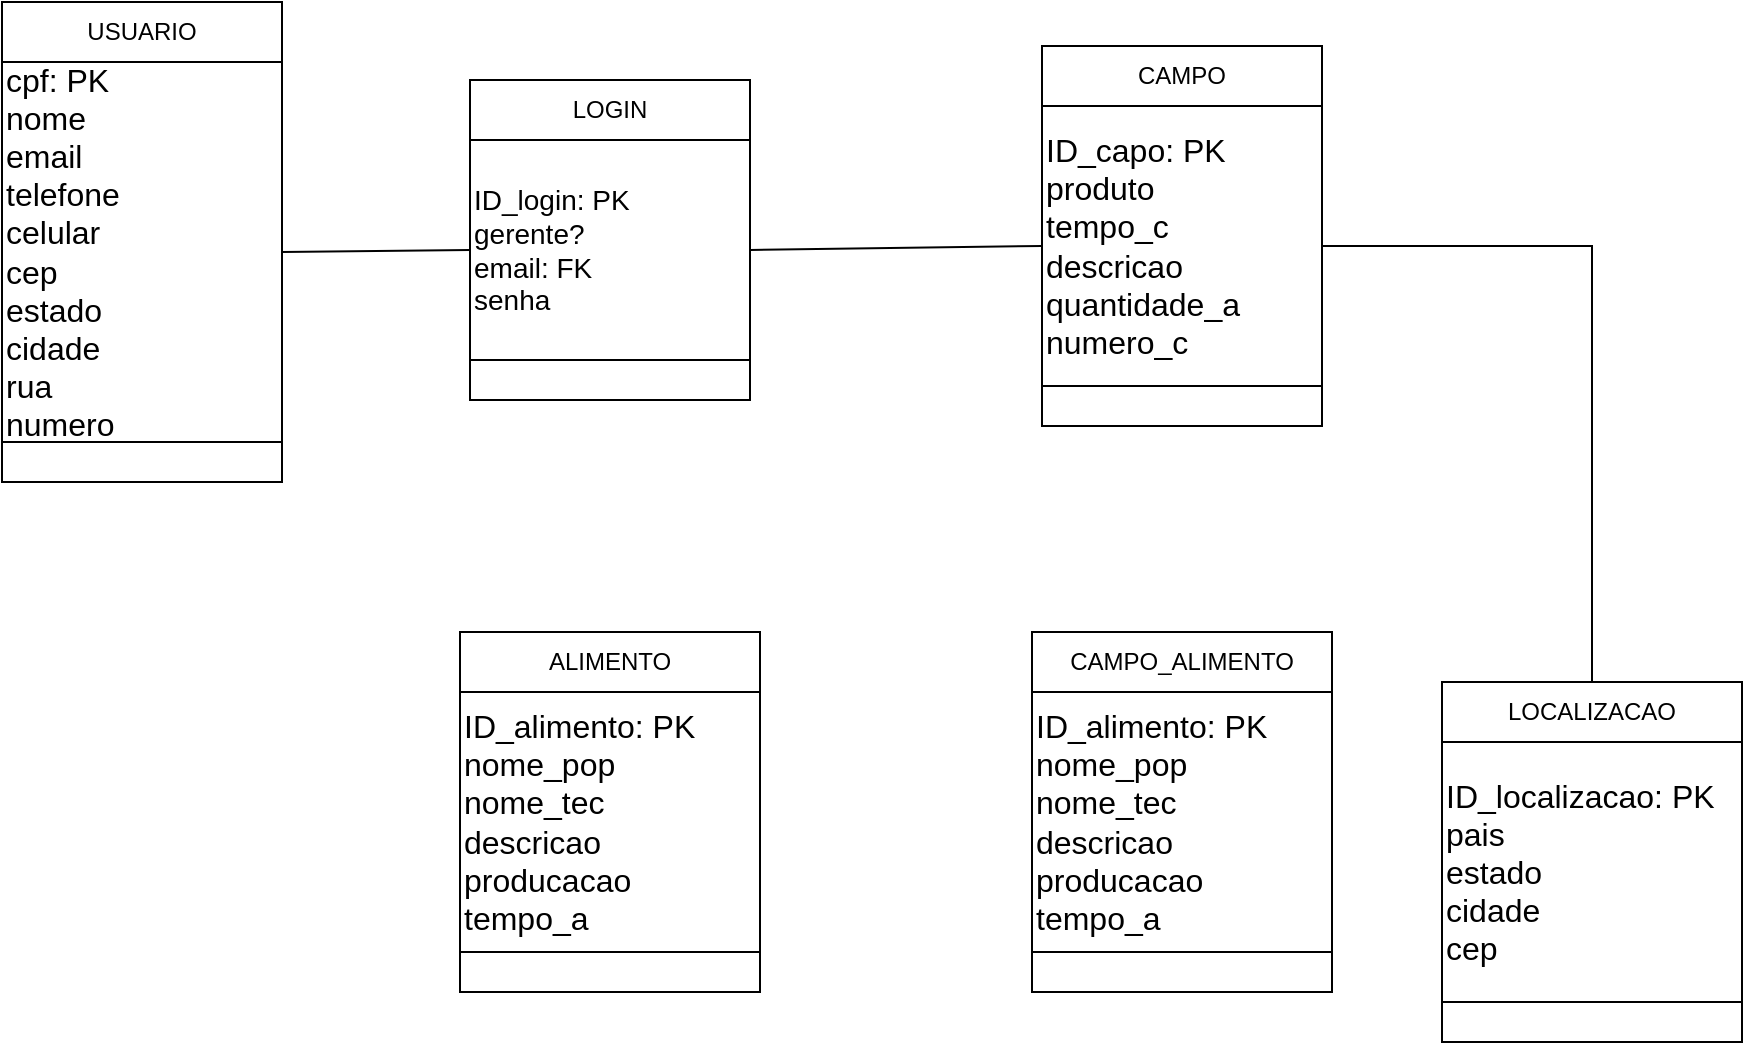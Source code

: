 <mxfile version="24.2.7" type="github">
  <diagram name="Página-1" id="t1cLTn4OYz4982EjOqe9">
    <mxGraphModel dx="1050" dy="522" grid="1" gridSize="10" guides="1" tooltips="1" connect="1" arrows="1" fold="1" page="1" pageScale="1" pageWidth="827" pageHeight="1169" math="0" shadow="0">
      <root>
        <mxCell id="0" />
        <mxCell id="1" parent="0" />
        <mxCell id="ycNpNfPkawz7LE0ENZmV-2" value="" style="rounded=0;whiteSpace=wrap;html=1;" parent="1" vertex="1">
          <mxGeometry x="40" y="180" width="140" height="240" as="geometry" />
        </mxCell>
        <mxCell id="ycNpNfPkawz7LE0ENZmV-130" value="USUARIO" style="rounded=0;whiteSpace=wrap;html=1;" parent="1" vertex="1">
          <mxGeometry x="40" y="180" width="140" height="30" as="geometry" />
        </mxCell>
        <mxCell id="ycNpNfPkawz7LE0ENZmV-131" value="&lt;div&gt;&lt;span style=&quot;font-size: medium;&quot;&gt;cpf: PK&lt;/span&gt;&lt;font size=&quot;3&quot;&gt;&lt;br&gt;&lt;/font&gt;&lt;/div&gt;&lt;div&gt;&lt;div&gt;&lt;font size=&quot;3&quot;&gt;nome&lt;/font&gt;&lt;/div&gt;&lt;/div&gt;&lt;div&gt;&lt;font size=&quot;3&quot;&gt;email&lt;/font&gt;&lt;/div&gt;&lt;div&gt;&lt;span style=&quot;font-size: medium; background-color: initial;&quot;&gt;telefone&lt;/span&gt;&lt;br&gt;&lt;/div&gt;&lt;div&gt;&lt;font size=&quot;3&quot;&gt;celular&lt;/font&gt;&lt;/div&gt;&lt;div&gt;&lt;font size=&quot;3&quot;&gt;cep&lt;/font&gt;&lt;/div&gt;&lt;div&gt;&lt;font size=&quot;3&quot;&gt;estado&lt;/font&gt;&lt;/div&gt;&lt;div&gt;&lt;font size=&quot;3&quot;&gt;cidade&lt;/font&gt;&lt;/div&gt;&lt;div&gt;&lt;font size=&quot;3&quot;&gt;rua&lt;/font&gt;&lt;/div&gt;&lt;div&gt;&lt;font size=&quot;3&quot;&gt;numero&lt;/font&gt;&lt;/div&gt;" style="rounded=0;whiteSpace=wrap;html=1;align=left;" parent="1" vertex="1">
          <mxGeometry x="40" y="210" width="140" height="190" as="geometry" />
        </mxCell>
        <mxCell id="N6FSGn3R9n-whMNJ9k06-6" value="" style="rounded=0;whiteSpace=wrap;html=1;" parent="1" vertex="1">
          <mxGeometry x="274" y="219" width="140" height="160" as="geometry" />
        </mxCell>
        <mxCell id="N6FSGn3R9n-whMNJ9k06-7" value="LOGIN" style="rounded=0;whiteSpace=wrap;html=1;" parent="1" vertex="1">
          <mxGeometry x="274" y="219" width="140" height="30" as="geometry" />
        </mxCell>
        <mxCell id="N6FSGn3R9n-whMNJ9k06-8" value="&lt;span style=&quot;font-size: 14px;&quot;&gt;ID_login: PK&lt;/span&gt;&lt;div&gt;&lt;span style=&quot;font-size: 14px;&quot;&gt;gerente?&lt;/span&gt;&lt;/div&gt;&lt;div&gt;&lt;span style=&quot;font-size: 14px;&quot;&gt;email: FK&lt;/span&gt;&lt;/div&gt;&lt;div&gt;&lt;span style=&quot;font-size: 14px;&quot;&gt;senha&lt;/span&gt;&lt;/div&gt;" style="rounded=0;whiteSpace=wrap;html=1;align=left;" parent="1" vertex="1">
          <mxGeometry x="274" y="249" width="140" height="110" as="geometry" />
        </mxCell>
        <mxCell id="iLFQ0ACJnZ7mzI6xklc3-2" value="" style="rounded=0;whiteSpace=wrap;html=1;" parent="1" vertex="1">
          <mxGeometry x="560" y="202" width="140" height="190" as="geometry" />
        </mxCell>
        <mxCell id="iLFQ0ACJnZ7mzI6xklc3-3" value="CAMPO" style="rounded=0;whiteSpace=wrap;html=1;" parent="1" vertex="1">
          <mxGeometry x="560" y="202" width="140" height="30" as="geometry" />
        </mxCell>
        <mxCell id="iLFQ0ACJnZ7mzI6xklc3-4" value="&lt;div&gt;&lt;font size=&quot;3&quot;&gt;ID_capo: PK&lt;/font&gt;&lt;/div&gt;&lt;div&gt;&lt;font size=&quot;3&quot;&gt;produto&lt;/font&gt;&lt;/div&gt;&lt;div&gt;&lt;font size=&quot;3&quot;&gt;tempo_c&lt;/font&gt;&lt;/div&gt;&lt;div&gt;&lt;font size=&quot;3&quot;&gt;descricao&lt;/font&gt;&lt;/div&gt;&lt;div&gt;&lt;font size=&quot;3&quot;&gt;quantidade_a&lt;/font&gt;&lt;/div&gt;&lt;div&gt;&lt;font size=&quot;3&quot;&gt;numero_c&lt;/font&gt;&lt;/div&gt;" style="rounded=0;whiteSpace=wrap;html=1;align=left;" parent="1" vertex="1">
          <mxGeometry x="560" y="232" width="140" height="140" as="geometry" />
        </mxCell>
        <mxCell id="iLFQ0ACJnZ7mzI6xklc3-5" value="" style="rounded=0;whiteSpace=wrap;html=1;" parent="1" vertex="1">
          <mxGeometry x="760" y="520" width="150" height="180" as="geometry" />
        </mxCell>
        <mxCell id="iLFQ0ACJnZ7mzI6xklc3-6" value="LOCALIZACAO" style="rounded=0;whiteSpace=wrap;html=1;" parent="1" vertex="1">
          <mxGeometry x="760" y="520" width="150" height="30" as="geometry" />
        </mxCell>
        <mxCell id="iLFQ0ACJnZ7mzI6xklc3-7" value="&lt;div&gt;&lt;font size=&quot;3&quot;&gt;ID_localizacao: PK&lt;/font&gt;&lt;/div&gt;&lt;div&gt;&lt;font size=&quot;3&quot;&gt;pais&lt;/font&gt;&lt;/div&gt;&lt;div&gt;&lt;font size=&quot;3&quot;&gt;estado&lt;/font&gt;&lt;/div&gt;&lt;div&gt;&lt;font size=&quot;3&quot;&gt;cidade&lt;/font&gt;&lt;/div&gt;&lt;div&gt;&lt;font size=&quot;3&quot;&gt;cep&lt;/font&gt;&lt;/div&gt;" style="rounded=0;whiteSpace=wrap;html=1;align=left;" parent="1" vertex="1">
          <mxGeometry x="760" y="550" width="150" height="130" as="geometry" />
        </mxCell>
        <mxCell id="iLFQ0ACJnZ7mzI6xklc3-12" value="" style="endArrow=none;html=1;rounded=0;exitX=1;exitY=0.5;exitDx=0;exitDy=0;entryX=0;entryY=0.5;entryDx=0;entryDy=0;" parent="1" source="ycNpNfPkawz7LE0ENZmV-131" target="N6FSGn3R9n-whMNJ9k06-8" edge="1">
          <mxGeometry width="50" height="50" relative="1" as="geometry">
            <mxPoint x="220" y="230" as="sourcePoint" />
            <mxPoint x="270" y="180" as="targetPoint" />
          </mxGeometry>
        </mxCell>
        <mxCell id="iLFQ0ACJnZ7mzI6xklc3-13" value="" style="endArrow=none;html=1;rounded=0;exitX=1;exitY=0.5;exitDx=0;exitDy=0;entryX=0;entryY=0.5;entryDx=0;entryDy=0;" parent="1" source="N6FSGn3R9n-whMNJ9k06-8" target="iLFQ0ACJnZ7mzI6xklc3-4" edge="1">
          <mxGeometry width="50" height="50" relative="1" as="geometry">
            <mxPoint x="460" y="310" as="sourcePoint" />
            <mxPoint x="510" y="260" as="targetPoint" />
          </mxGeometry>
        </mxCell>
        <mxCell id="iLFQ0ACJnZ7mzI6xklc3-14" value="" style="endArrow=none;html=1;rounded=0;exitX=1;exitY=0.5;exitDx=0;exitDy=0;entryX=0.5;entryY=0;entryDx=0;entryDy=0;" parent="1" source="iLFQ0ACJnZ7mzI6xklc3-4" target="iLFQ0ACJnZ7mzI6xklc3-6" edge="1">
          <mxGeometry width="50" height="50" relative="1" as="geometry">
            <mxPoint x="670" y="470" as="sourcePoint" />
            <mxPoint x="720" y="420" as="targetPoint" />
            <Array as="points">
              <mxPoint x="835" y="302" />
            </Array>
          </mxGeometry>
        </mxCell>
        <mxCell id="sA3W0TyY3rwtUsp5VqOh-1" value="" style="rounded=0;whiteSpace=wrap;html=1;" vertex="1" parent="1">
          <mxGeometry x="269" y="495" width="150" height="180" as="geometry" />
        </mxCell>
        <mxCell id="sA3W0TyY3rwtUsp5VqOh-2" value="ALIMENTO" style="rounded=0;whiteSpace=wrap;html=1;" vertex="1" parent="1">
          <mxGeometry x="269" y="495" width="150" height="30" as="geometry" />
        </mxCell>
        <mxCell id="sA3W0TyY3rwtUsp5VqOh-3" value="&lt;div&gt;&lt;font size=&quot;3&quot;&gt;ID_alimento: PK&lt;/font&gt;&lt;/div&gt;&lt;div&gt;&lt;font size=&quot;3&quot;&gt;nome_pop&lt;/font&gt;&lt;/div&gt;&lt;div&gt;&lt;font size=&quot;3&quot;&gt;nome_tec&lt;/font&gt;&lt;/div&gt;&lt;div&gt;&lt;font size=&quot;3&quot;&gt;descricao&lt;/font&gt;&lt;/div&gt;&lt;div&gt;&lt;font size=&quot;3&quot;&gt;producacao&lt;/font&gt;&lt;/div&gt;&lt;div&gt;&lt;font size=&quot;3&quot;&gt;tempo_a&lt;/font&gt;&lt;/div&gt;" style="rounded=0;whiteSpace=wrap;html=1;align=left;" vertex="1" parent="1">
          <mxGeometry x="269" y="525" width="150" height="130" as="geometry" />
        </mxCell>
        <mxCell id="sA3W0TyY3rwtUsp5VqOh-4" value="" style="rounded=0;whiteSpace=wrap;html=1;" vertex="1" parent="1">
          <mxGeometry x="555" y="495" width="150" height="180" as="geometry" />
        </mxCell>
        <mxCell id="sA3W0TyY3rwtUsp5VqOh-5" value="CAMPO_ALIMENTO" style="rounded=0;whiteSpace=wrap;html=1;" vertex="1" parent="1">
          <mxGeometry x="555" y="495" width="150" height="30" as="geometry" />
        </mxCell>
        <mxCell id="sA3W0TyY3rwtUsp5VqOh-6" value="&lt;div&gt;&lt;font size=&quot;3&quot;&gt;ID_alimento: PK&lt;/font&gt;&lt;/div&gt;&lt;div&gt;&lt;font size=&quot;3&quot;&gt;nome_pop&lt;/font&gt;&lt;/div&gt;&lt;div&gt;&lt;font size=&quot;3&quot;&gt;nome_tec&lt;/font&gt;&lt;/div&gt;&lt;div&gt;&lt;font size=&quot;3&quot;&gt;descricao&lt;/font&gt;&lt;/div&gt;&lt;div&gt;&lt;font size=&quot;3&quot;&gt;producacao&lt;/font&gt;&lt;/div&gt;&lt;div&gt;&lt;font size=&quot;3&quot;&gt;tempo_a&lt;/font&gt;&lt;/div&gt;" style="rounded=0;whiteSpace=wrap;html=1;align=left;" vertex="1" parent="1">
          <mxGeometry x="555" y="525" width="150" height="130" as="geometry" />
        </mxCell>
      </root>
    </mxGraphModel>
  </diagram>
</mxfile>
